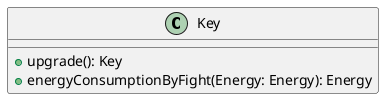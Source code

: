 @startuml
class Key {
    +upgrade(): Key
    +energyConsumptionByFight(Energy: Energy): Energy
}
@enduml